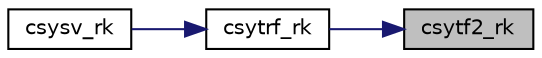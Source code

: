 digraph "csytf2_rk"
{
 // LATEX_PDF_SIZE
  edge [fontname="Helvetica",fontsize="10",labelfontname="Helvetica",labelfontsize="10"];
  node [fontname="Helvetica",fontsize="10",shape=record];
  rankdir="RL";
  Node1 [label="csytf2_rk",height=0.2,width=0.4,color="black", fillcolor="grey75", style="filled", fontcolor="black",tooltip="CSYTF2_RK computes the factorization of a complex symmetric indefinite matrix using the bounded Bunch..."];
  Node1 -> Node2 [dir="back",color="midnightblue",fontsize="10",style="solid",fontname="Helvetica"];
  Node2 [label="csytrf_rk",height=0.2,width=0.4,color="black", fillcolor="white", style="filled",URL="$csytrf__rk_8f.html#ad8ebf2778aa871f9f2efc3cea43af789",tooltip="CSYTRF_RK computes the factorization of a complex symmetric indefinite matrix using the bounded Bunch..."];
  Node2 -> Node3 [dir="back",color="midnightblue",fontsize="10",style="solid",fontname="Helvetica"];
  Node3 [label="csysv_rk",height=0.2,width=0.4,color="black", fillcolor="white", style="filled",URL="$csysv__rk_8f.html#a2342e80957c2a8f81ad7e61a458430cc",tooltip="CSYSV_RK computes the solution to system of linear equations A * X = B for SY matrices"];
}
